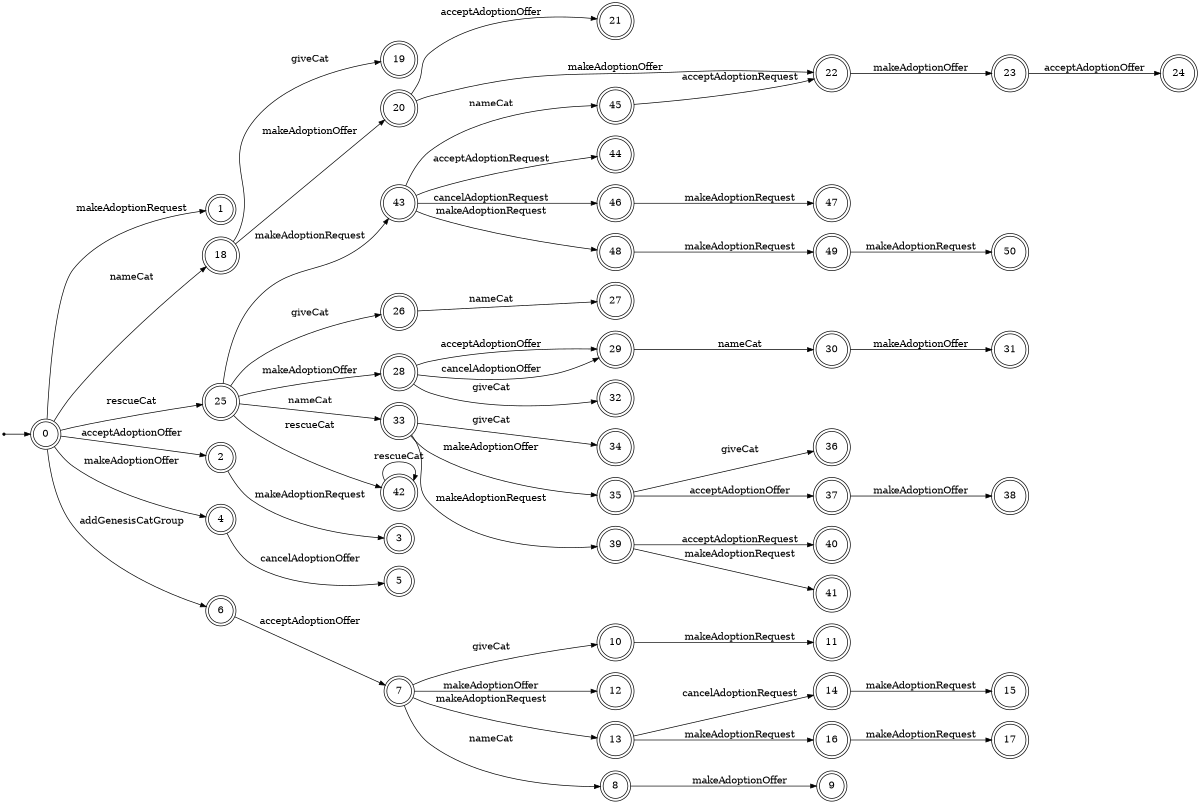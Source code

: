 digraph {
	ranksep=0.5 size="8, 8"
	rankdir=LR
	Initial [label="" fontsize=14.0 shape=point]
	0 [fontsize=14.0 shape=doublecircle]
	1 [fontsize=14.0 shape=doublecircle]
	10 [fontsize=14.0 shape=doublecircle]
	11 [fontsize=14.0 shape=doublecircle]
	12 [fontsize=14.0 shape=doublecircle]
	13 [fontsize=14.0 shape=doublecircle]
	14 [fontsize=14.0 shape=doublecircle]
	15 [fontsize=14.0 shape=doublecircle]
	16 [fontsize=14.0 shape=doublecircle]
	17 [fontsize=14.0 shape=doublecircle]
	18 [fontsize=14.0 shape=doublecircle]
	19 [fontsize=14.0 shape=doublecircle]
	2 [fontsize=14.0 shape=doublecircle]
	20 [fontsize=14.0 shape=doublecircle]
	21 [fontsize=14.0 shape=doublecircle]
	22 [fontsize=14.0 shape=doublecircle]
	23 [fontsize=14.0 shape=doublecircle]
	24 [fontsize=14.0 shape=doublecircle]
	25 [fontsize=14.0 shape=doublecircle]
	26 [fontsize=14.0 shape=doublecircle]
	27 [fontsize=14.0 shape=doublecircle]
	28 [fontsize=14.0 shape=doublecircle]
	29 [fontsize=14.0 shape=doublecircle]
	3 [fontsize=14.0 shape=doublecircle]
	30 [fontsize=14.0 shape=doublecircle]
	31 [fontsize=14.0 shape=doublecircle]
	32 [fontsize=14.0 shape=doublecircle]
	33 [fontsize=14.0 shape=doublecircle]
	34 [fontsize=14.0 shape=doublecircle]
	35 [fontsize=14.0 shape=doublecircle]
	36 [fontsize=14.0 shape=doublecircle]
	37 [fontsize=14.0 shape=doublecircle]
	38 [fontsize=14.0 shape=doublecircle]
	39 [fontsize=14.0 shape=doublecircle]
	4 [fontsize=14.0 shape=doublecircle]
	40 [fontsize=14.0 shape=doublecircle]
	41 [fontsize=14.0 shape=doublecircle]
	42 [fontsize=14.0 shape=doublecircle]
	43 [fontsize=14.0 shape=doublecircle]
	44 [fontsize=14.0 shape=doublecircle]
	45 [fontsize=14.0 shape=doublecircle]
	46 [fontsize=14.0 shape=doublecircle]
	47 [fontsize=14.0 shape=doublecircle]
	48 [fontsize=14.0 shape=doublecircle]
	49 [fontsize=14.0 shape=doublecircle]
	5 [fontsize=14.0 shape=doublecircle]
	50 [fontsize=14.0 shape=doublecircle]
	6 [fontsize=14.0 shape=doublecircle]
	7 [fontsize=14.0 shape=doublecircle]
	8 [fontsize=14.0 shape=doublecircle]
	9 [fontsize=14.0 shape=doublecircle]
	Initial -> 0 [arrowsize=0.85]
	0 -> 25 [label=" rescueCat " arrowsize=0.85 fontsize=14.0]
	0 -> 18 [label=" nameCat " arrowsize=0.85 fontsize=14.0]
	0 -> 6 [label=" addGenesisCatGroup " arrowsize=0.85 fontsize=14.0]
	0 -> 4 [label=" makeAdoptionOffer " arrowsize=0.85 fontsize=14.0]
	0 -> 2 [label=" acceptAdoptionOffer " arrowsize=0.85 fontsize=14.0]
	0 -> 1 [label=" makeAdoptionRequest " arrowsize=0.85 fontsize=14.0]
	2 -> 3 [label=" makeAdoptionRequest " arrowsize=0.85 fontsize=14.0]
	4 -> 5 [label=" cancelAdoptionOffer " arrowsize=0.85 fontsize=14.0]
	6 -> 7 [label=" acceptAdoptionOffer " arrowsize=0.85 fontsize=14.0]
	7 -> 13 [label=" makeAdoptionRequest " arrowsize=0.85 fontsize=14.0]
	7 -> 12 [label=" makeAdoptionOffer " arrowsize=0.85 fontsize=14.0]
	7 -> 10 [label=" giveCat " arrowsize=0.85 fontsize=14.0]
	7 -> 8 [label=" nameCat " arrowsize=0.85 fontsize=14.0]
	8 -> 9 [label=" makeAdoptionOffer " arrowsize=0.85 fontsize=14.0]
	10 -> 11 [label=" makeAdoptionRequest " arrowsize=0.85 fontsize=14.0]
	13 -> 16 [label=" makeAdoptionRequest " arrowsize=0.85 fontsize=14.0]
	13 -> 14 [label=" cancelAdoptionRequest " arrowsize=0.85 fontsize=14.0]
	14 -> 15 [label=" makeAdoptionRequest " arrowsize=0.85 fontsize=14.0]
	16 -> 17 [label=" makeAdoptionRequest " arrowsize=0.85 fontsize=14.0]
	18 -> 20 [label=" makeAdoptionOffer " arrowsize=0.85 fontsize=14.0]
	18 -> 19 [label=" giveCat " arrowsize=0.85 fontsize=14.0]
	20 -> 22 [label=" makeAdoptionOffer " arrowsize=0.85 fontsize=14.0]
	20 -> 21 [label=" acceptAdoptionOffer " arrowsize=0.85 fontsize=14.0]
	22 -> 23 [label=" makeAdoptionOffer " arrowsize=0.85 fontsize=14.0]
	23 -> 24 [label=" acceptAdoptionOffer " arrowsize=0.85 fontsize=14.0]
	25 -> 43 [label=" makeAdoptionRequest " arrowsize=0.85 fontsize=14.0]
	25 -> 42 [label=" rescueCat " arrowsize=0.85 fontsize=14.0]
	25 -> 33 [label=" nameCat " arrowsize=0.85 fontsize=14.0]
	25 -> 28 [label=" makeAdoptionOffer " arrowsize=0.85 fontsize=14.0]
	25 -> 26 [label=" giveCat " arrowsize=0.85 fontsize=14.0]
	26 -> 27 [label=" nameCat " arrowsize=0.85 fontsize=14.0]
	28 -> 32 [label=" giveCat " arrowsize=0.85 fontsize=14.0]
	28 -> 29 [label=" acceptAdoptionOffer " arrowsize=0.85 fontsize=14.0]
	28 -> 29 [label=" cancelAdoptionOffer " arrowsize=0.85 fontsize=14.0]
	29 -> 30 [label=" nameCat " arrowsize=0.85 fontsize=14.0]
	30 -> 31 [label=" makeAdoptionOffer " arrowsize=0.85 fontsize=14.0]
	33 -> 39 [label=" makeAdoptionRequest " arrowsize=0.85 fontsize=14.0]
	33 -> 35 [label=" makeAdoptionOffer " arrowsize=0.85 fontsize=14.0]
	33 -> 34 [label=" giveCat " arrowsize=0.85 fontsize=14.0]
	35 -> 37 [label=" acceptAdoptionOffer " arrowsize=0.85 fontsize=14.0]
	35 -> 36 [label=" giveCat " arrowsize=0.85 fontsize=14.0]
	37 -> 38 [label=" makeAdoptionOffer " arrowsize=0.85 fontsize=14.0]
	39 -> 41 [label=" makeAdoptionRequest " arrowsize=0.85 fontsize=14.0]
	39 -> 40 [label=" acceptAdoptionRequest " arrowsize=0.85 fontsize=14.0]
	42 -> 42 [label=" rescueCat " arrowsize=0.85 fontsize=14.0]
	43 -> 48 [label=" makeAdoptionRequest " arrowsize=0.85 fontsize=14.0]
	43 -> 46 [label=" cancelAdoptionRequest " arrowsize=0.85 fontsize=14.0]
	43 -> 45 [label=" nameCat " arrowsize=0.85 fontsize=14.0]
	43 -> 44 [label=" acceptAdoptionRequest " arrowsize=0.85 fontsize=14.0]
	45 -> 22 [label=" acceptAdoptionRequest " arrowsize=0.85 fontsize=14.0]
	46 -> 47 [label=" makeAdoptionRequest " arrowsize=0.85 fontsize=14.0]
	48 -> 49 [label=" makeAdoptionRequest " arrowsize=0.85 fontsize=14.0]
	49 -> 50 [label=" makeAdoptionRequest " arrowsize=0.85 fontsize=14.0]
}
